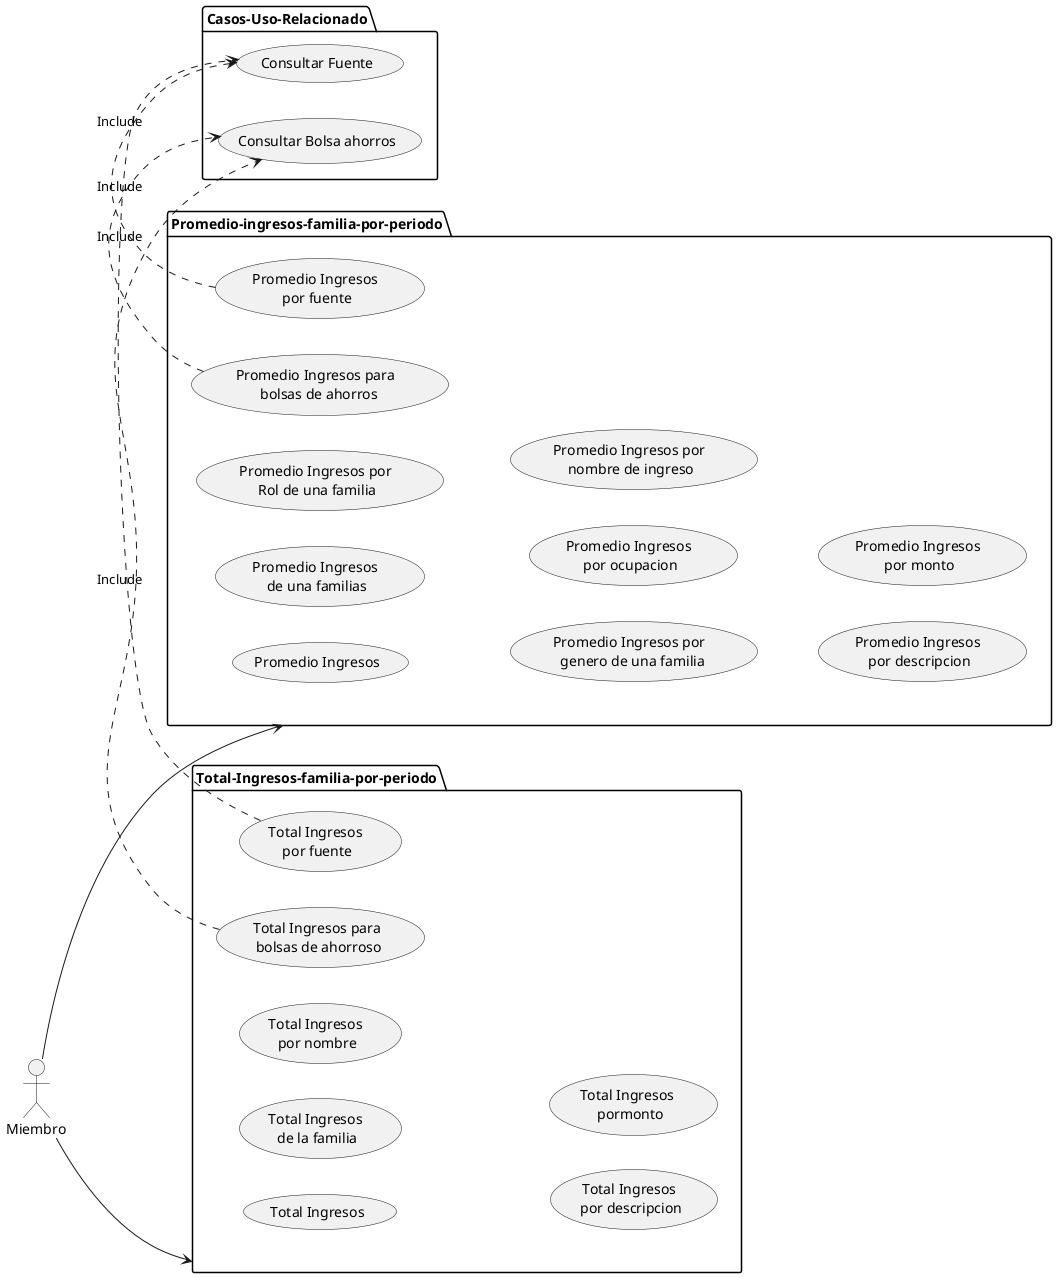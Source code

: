 @startuml
left to right direction
' Actores

:Miembro: as Act3

' Casos de uso
package Casos-Uso-Relacionado as PCKG1{
  (Consultar Fuente) as CU1
  (Consultar Bolsa ahorros) as CU2
}

package Promedio-ingresos-familia-por-periodo as PCKG2{
    (Promedio Ingresos) as CU3 
    (Promedio Ingresos \nde una familias) as CU4 
    (Promedio Ingresos \npor fuente) as CU5
    CU5 .> CU1 : Include
    (Promedio Ingresos por \nRol de una familia) as CU6 
    (Promedio Ingresos por \n genero de una familia) as CU7 
    (Promedio Ingresos para \n bolsas de ahorros) as CU8 
    CU8 .> CU2 : Include
    (Promedio Ingresos \npor ocupacion) as CU9 
    (Promedio Ingresos por \nnombre de ingreso) as CU10 
    (Promedio Ingresos \npor descripcion) as CU11 
    (Promedio Ingresos \npor monto) as CU12 
}

Act3 --> PCKG2
package Total-Ingresos-familia-por-periodo as PCKG3{
    (Total Ingresos) as CU13
    (Total Ingresos \nde la familia) as CU14 
    (Total Ingresos \npor fuente) as CU15 
     CU15 .> CU1 : Include 
    (Total Ingresos para\n bolsas de ahorroso) as CU16
    CU16 .> CU2 : Include
    (Total Ingresos \npor nombre) as CU17 
    (Total Ingresos \npor descripcion) as CU18 
    (Total Ingresos  \npormonto) as CU19 
}
Act3 --> PCKG3



@enduml
